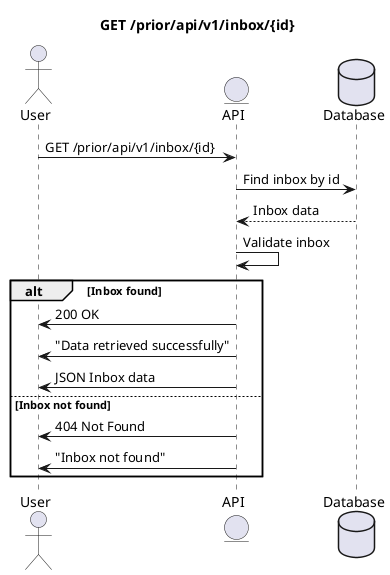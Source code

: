 @startuml
'https://plantuml.com/sequence-diagram

title GET /prior/api/v1/inbox/{id}

actor User as u
entity API as a
database Database as d

u->a : GET /prior/api/v1/inbox/{id}
a->d: Find inbox by id
d-->a : Inbox data
a->a : Validate inbox

alt Inbox found
    a->u : 200 OK
    a->u : "Data retrieved successfully"
    a->u : JSON Inbox data
else Inbox not found
    a->u : 404 Not Found
    a->u : "Inbox not found"
end

@enduml